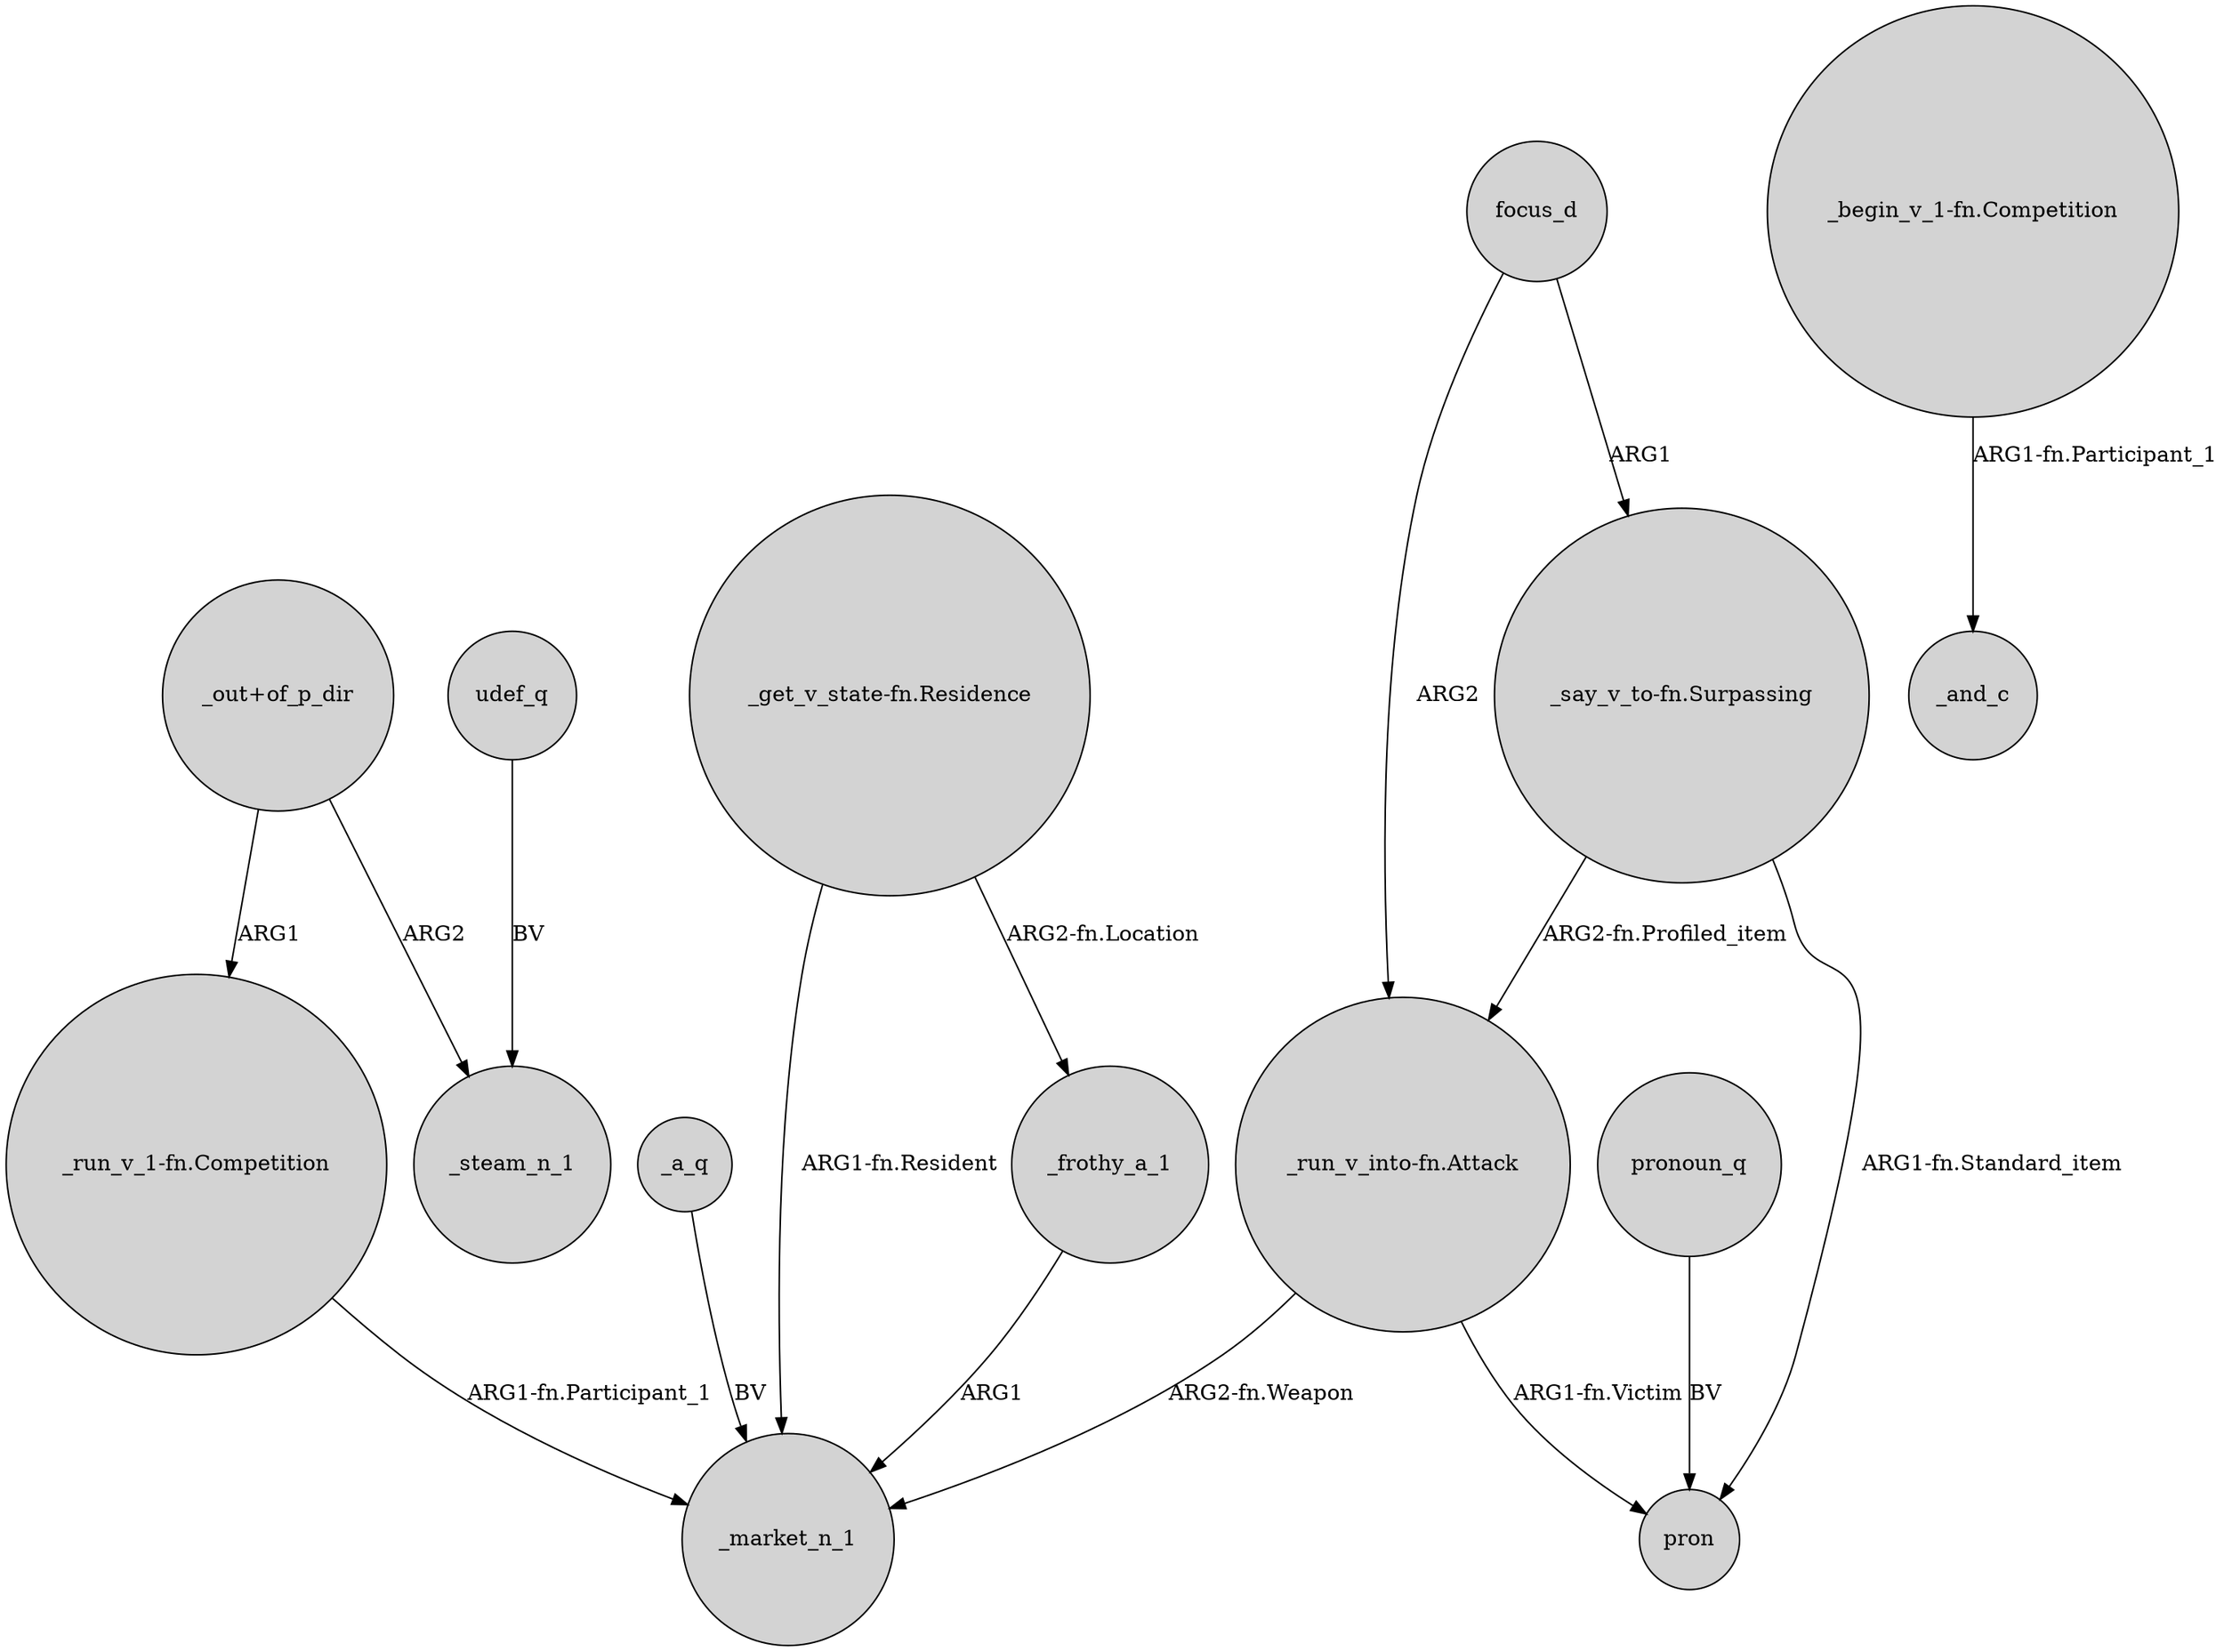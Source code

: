 digraph {
	node [shape=circle style=filled]
	"_out+of_p_dir" -> _steam_n_1 [label=ARG2]
	focus_d -> "_say_v_to-fn.Surpassing" [label=ARG1]
	focus_d -> "_run_v_into-fn.Attack" [label=ARG2]
	_a_q -> _market_n_1 [label=BV]
	"_get_v_state-fn.Residence" -> _frothy_a_1 [label="ARG2-fn.Location"]
	_frothy_a_1 -> _market_n_1 [label=ARG1]
	"_run_v_into-fn.Attack" -> _market_n_1 [label="ARG2-fn.Weapon"]
	"_begin_v_1-fn.Competition" -> _and_c [label="ARG1-fn.Participant_1"]
	"_get_v_state-fn.Residence" -> _market_n_1 [label="ARG1-fn.Resident"]
	"_run_v_1-fn.Competition" -> _market_n_1 [label="ARG1-fn.Participant_1"]
	"_say_v_to-fn.Surpassing" -> "_run_v_into-fn.Attack" [label="ARG2-fn.Profiled_item"]
	udef_q -> _steam_n_1 [label=BV]
	pronoun_q -> pron [label=BV]
	"_out+of_p_dir" -> "_run_v_1-fn.Competition" [label=ARG1]
	"_run_v_into-fn.Attack" -> pron [label="ARG1-fn.Victim"]
	"_say_v_to-fn.Surpassing" -> pron [label="ARG1-fn.Standard_item"]
}
